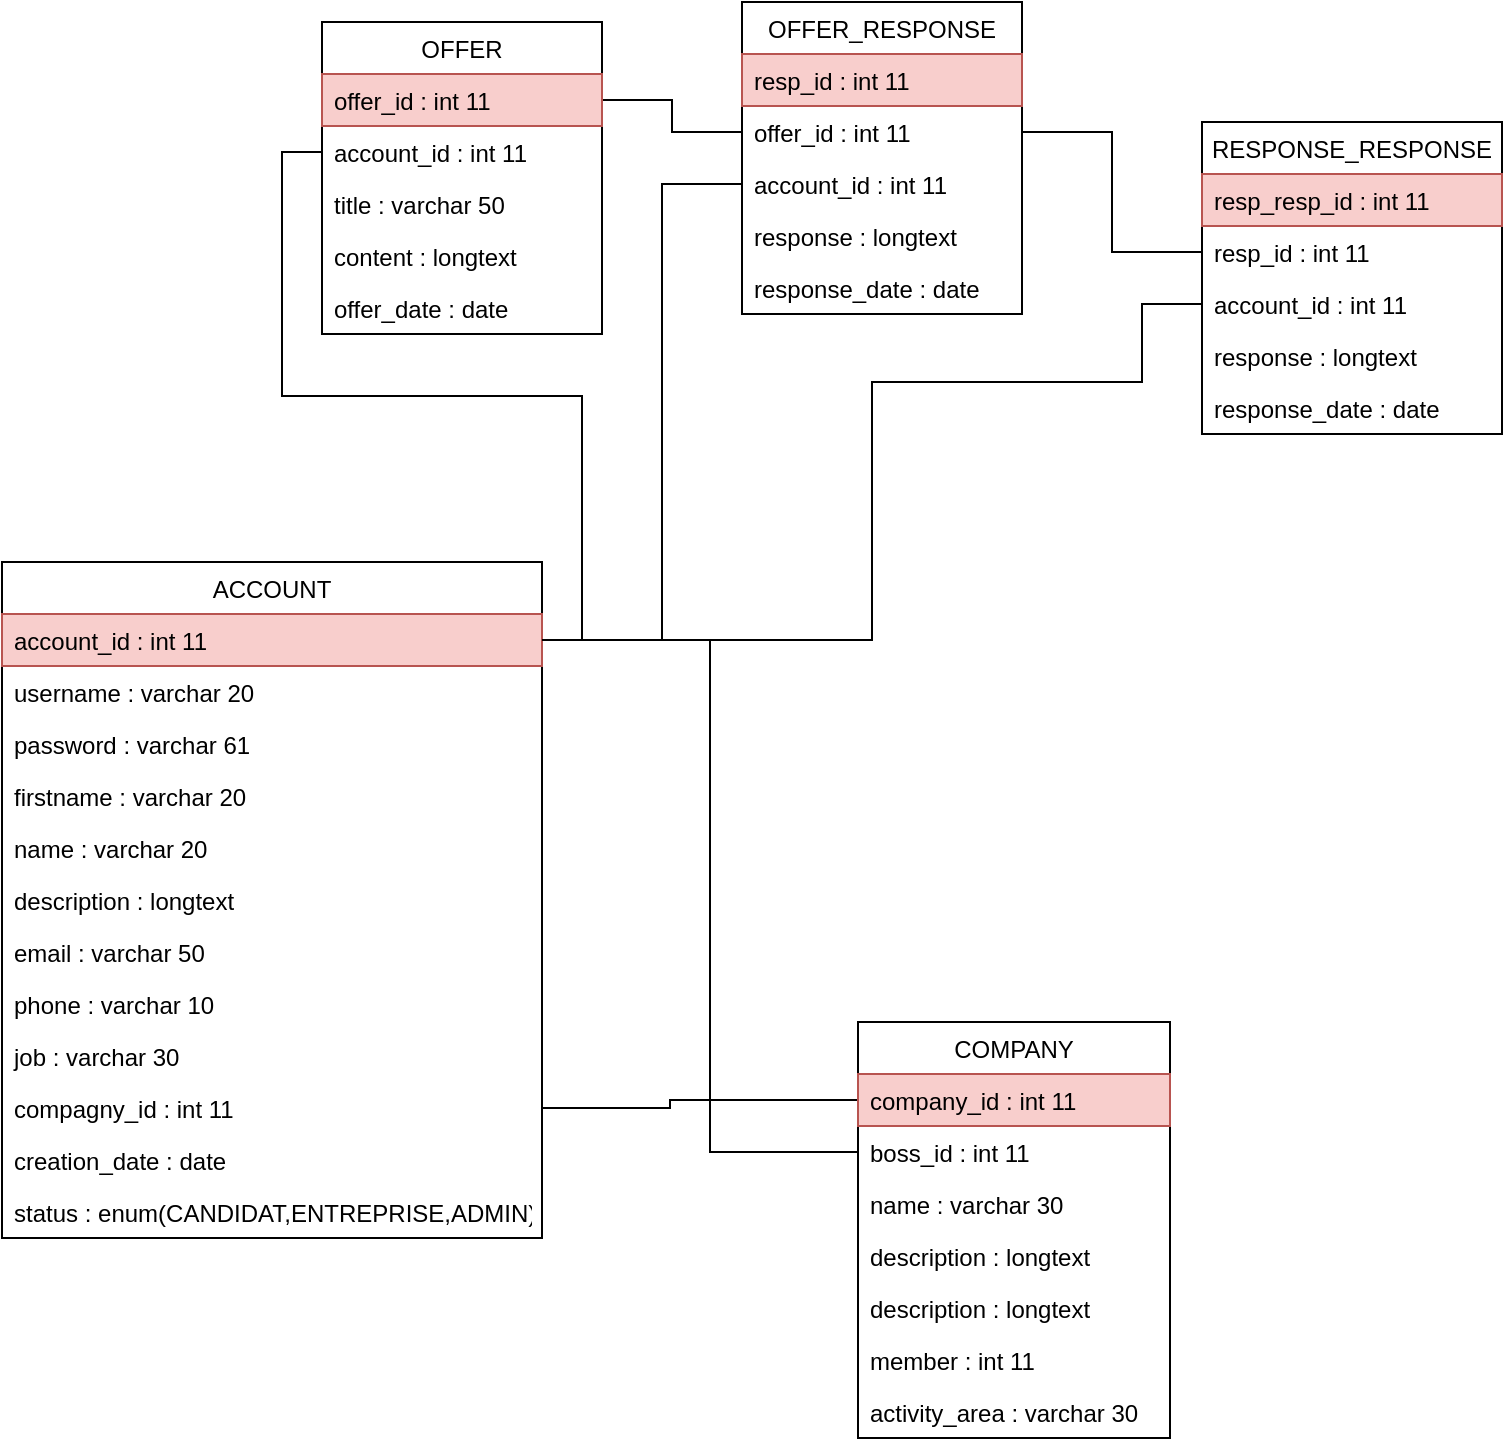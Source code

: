 <mxfile version="13.1.1"><diagram id="xUVUm0k5GqSJZIQRaMWv" name="Page-1"><mxGraphModel dx="1422" dy="763" grid="1" gridSize="10" guides="1" tooltips="1" connect="1" arrows="1" fold="1" page="1" pageScale="1" pageWidth="827" pageHeight="1169" math="0" shadow="0"><root><mxCell id="0"/><mxCell id="1" parent="0"/><mxCell id="6lOLYRZjTFuqKmVmjA4o-1" style="edgeStyle=orthogonalEdgeStyle;rounded=0;orthogonalLoop=1;jettySize=auto;html=1;exitX=1;exitY=0.5;exitDx=0;exitDy=0;entryX=0;entryY=0.5;entryDx=0;entryDy=0;endArrow=none;endFill=0;" edge="1" parent="1" source="6lOLYRZjTFuqKmVmjA4o-3" target="6lOLYRZjTFuqKmVmjA4o-17"><mxGeometry relative="1" as="geometry"/></mxCell><mxCell id="6lOLYRZjTFuqKmVmjA4o-27" style="edgeStyle=orthogonalEdgeStyle;rounded=0;orthogonalLoop=1;jettySize=auto;html=1;exitX=0;exitY=0.5;exitDx=0;exitDy=0;entryX=1;entryY=0.5;entryDx=0;entryDy=0;endArrow=none;endFill=0;" edge="1" parent="1" source="6lOLYRZjTFuqKmVmjA4o-23" target="6lOLYRZjTFuqKmVmjA4o-16"><mxGeometry relative="1" as="geometry"/></mxCell><mxCell id="6lOLYRZjTFuqKmVmjA4o-28" style="edgeStyle=orthogonalEdgeStyle;rounded=0;orthogonalLoop=1;jettySize=auto;html=1;exitX=0;exitY=0.5;exitDx=0;exitDy=0;entryX=1;entryY=0.5;entryDx=0;entryDy=0;endArrow=none;endFill=0;" edge="1" parent="1" source="6lOLYRZjTFuqKmVmjA4o-24" target="6lOLYRZjTFuqKmVmjA4o-3"><mxGeometry relative="1" as="geometry"><Array as="points"><mxPoint x="340" y="171"/><mxPoint x="340" y="399"/></Array></mxGeometry></mxCell><mxCell id="6lOLYRZjTFuqKmVmjA4o-37" style="edgeStyle=orthogonalEdgeStyle;rounded=0;orthogonalLoop=1;jettySize=auto;html=1;exitX=0;exitY=0.5;exitDx=0;exitDy=0;entryX=1;entryY=0.5;entryDx=0;entryDy=0;endArrow=none;endFill=0;" edge="1" parent="1" source="6lOLYRZjTFuqKmVmjA4o-31" target="6lOLYRZjTFuqKmVmjA4o-3"><mxGeometry relative="1" as="geometry"><Array as="points"><mxPoint x="364" y="655"/><mxPoint x="364" y="399"/></Array></mxGeometry></mxCell><mxCell id="6lOLYRZjTFuqKmVmjA4o-38" style="edgeStyle=orthogonalEdgeStyle;rounded=0;orthogonalLoop=1;jettySize=auto;html=1;exitX=1;exitY=0.5;exitDx=0;exitDy=0;entryX=0;entryY=0.5;entryDx=0;entryDy=0;endArrow=none;endFill=0;" edge="1" parent="1" source="6lOLYRZjTFuqKmVmjA4o-12" target="6lOLYRZjTFuqKmVmjA4o-30"><mxGeometry relative="1" as="geometry"><Array as="points"><mxPoint x="344" y="633"/><mxPoint x="344" y="629"/></Array></mxGeometry></mxCell><mxCell id="6lOLYRZjTFuqKmVmjA4o-29" value="COMPANY" style="swimlane;fontStyle=0;childLayout=stackLayout;horizontal=1;startSize=26;fillColor=none;horizontalStack=0;resizeParent=1;resizeParentMax=0;resizeLast=0;collapsible=1;marginBottom=0;" vertex="1" parent="1"><mxGeometry x="438" y="590" width="156" height="208" as="geometry"/></mxCell><mxCell id="6lOLYRZjTFuqKmVmjA4o-30" value="company_id : int 11" style="text;strokeColor=#b85450;fillColor=#f8cecc;align=left;verticalAlign=top;spacingLeft=4;spacingRight=4;overflow=hidden;rotatable=0;points=[[0,0.5],[1,0.5]];portConstraint=eastwest;" vertex="1" parent="6lOLYRZjTFuqKmVmjA4o-29"><mxGeometry y="26" width="156" height="26" as="geometry"/></mxCell><mxCell id="6lOLYRZjTFuqKmVmjA4o-31" value="boss_id : int 11" style="text;strokeColor=none;fillColor=none;align=left;verticalAlign=top;spacingLeft=4;spacingRight=4;overflow=hidden;rotatable=0;points=[[0,0.5],[1,0.5]];portConstraint=eastwest;" vertex="1" parent="6lOLYRZjTFuqKmVmjA4o-29"><mxGeometry y="52" width="156" height="26" as="geometry"/></mxCell><mxCell id="6lOLYRZjTFuqKmVmjA4o-32" value="name : varchar 30" style="text;strokeColor=none;fillColor=none;align=left;verticalAlign=top;spacingLeft=4;spacingRight=4;overflow=hidden;rotatable=0;points=[[0,0.5],[1,0.5]];portConstraint=eastwest;" vertex="1" parent="6lOLYRZjTFuqKmVmjA4o-29"><mxGeometry y="78" width="156" height="26" as="geometry"/></mxCell><mxCell id="6lOLYRZjTFuqKmVmjA4o-33" value="description : longtext" style="text;strokeColor=none;fillColor=none;align=left;verticalAlign=top;spacingLeft=4;spacingRight=4;overflow=hidden;rotatable=0;points=[[0,0.5],[1,0.5]];portConstraint=eastwest;" vertex="1" parent="6lOLYRZjTFuqKmVmjA4o-29"><mxGeometry y="104" width="156" height="26" as="geometry"/></mxCell><mxCell id="6lOLYRZjTFuqKmVmjA4o-34" value="description : longtext" style="text;strokeColor=none;fillColor=none;align=left;verticalAlign=top;spacingLeft=4;spacingRight=4;overflow=hidden;rotatable=0;points=[[0,0.5],[1,0.5]];portConstraint=eastwest;" vertex="1" parent="6lOLYRZjTFuqKmVmjA4o-29"><mxGeometry y="130" width="156" height="26" as="geometry"/></mxCell><mxCell id="6lOLYRZjTFuqKmVmjA4o-35" value="member : int 11" style="text;strokeColor=none;fillColor=none;align=left;verticalAlign=top;spacingLeft=4;spacingRight=4;overflow=hidden;rotatable=0;points=[[0,0.5],[1,0.5]];portConstraint=eastwest;" vertex="1" parent="6lOLYRZjTFuqKmVmjA4o-29"><mxGeometry y="156" width="156" height="26" as="geometry"/></mxCell><mxCell id="6lOLYRZjTFuqKmVmjA4o-36" value="activity_area : varchar 30" style="text;strokeColor=none;fillColor=none;align=left;verticalAlign=top;spacingLeft=4;spacingRight=4;overflow=hidden;rotatable=0;points=[[0,0.5],[1,0.5]];portConstraint=eastwest;" vertex="1" parent="6lOLYRZjTFuqKmVmjA4o-29"><mxGeometry y="182" width="156" height="26" as="geometry"/></mxCell><mxCell id="6lOLYRZjTFuqKmVmjA4o-2" value="ACCOUNT" style="swimlane;fontStyle=0;childLayout=stackLayout;horizontal=1;startSize=26;fillColor=none;horizontalStack=0;resizeParent=1;resizeParentMax=0;resizeLast=0;collapsible=1;marginBottom=0;" vertex="1" parent="1"><mxGeometry x="10" y="360" width="270" height="338" as="geometry"/></mxCell><mxCell id="6lOLYRZjTFuqKmVmjA4o-3" value="account_id : int 11" style="text;strokeColor=#b85450;fillColor=#f8cecc;align=left;verticalAlign=top;spacingLeft=4;spacingRight=4;overflow=hidden;rotatable=0;points=[[0,0.5],[1,0.5]];portConstraint=eastwest;" vertex="1" parent="6lOLYRZjTFuqKmVmjA4o-2"><mxGeometry y="26" width="270" height="26" as="geometry"/></mxCell><mxCell id="6lOLYRZjTFuqKmVmjA4o-4" value="username : varchar 20" style="text;strokeColor=none;fillColor=none;align=left;verticalAlign=top;spacingLeft=4;spacingRight=4;overflow=hidden;rotatable=0;points=[[0,0.5],[1,0.5]];portConstraint=eastwest;" vertex="1" parent="6lOLYRZjTFuqKmVmjA4o-2"><mxGeometry y="52" width="270" height="26" as="geometry"/></mxCell><mxCell id="6lOLYRZjTFuqKmVmjA4o-5" value="password : varchar 61" style="text;strokeColor=none;fillColor=none;align=left;verticalAlign=top;spacingLeft=4;spacingRight=4;overflow=hidden;rotatable=0;points=[[0,0.5],[1,0.5]];portConstraint=eastwest;" vertex="1" parent="6lOLYRZjTFuqKmVmjA4o-2"><mxGeometry y="78" width="270" height="26" as="geometry"/></mxCell><mxCell id="6lOLYRZjTFuqKmVmjA4o-6" value="firstname : varchar 20" style="text;strokeColor=none;fillColor=none;align=left;verticalAlign=top;spacingLeft=4;spacingRight=4;overflow=hidden;rotatable=0;points=[[0,0.5],[1,0.5]];portConstraint=eastwest;" vertex="1" parent="6lOLYRZjTFuqKmVmjA4o-2"><mxGeometry y="104" width="270" height="26" as="geometry"/></mxCell><mxCell id="6lOLYRZjTFuqKmVmjA4o-7" value="name : varchar 20" style="text;strokeColor=none;fillColor=none;align=left;verticalAlign=top;spacingLeft=4;spacingRight=4;overflow=hidden;rotatable=0;points=[[0,0.5],[1,0.5]];portConstraint=eastwest;" vertex="1" parent="6lOLYRZjTFuqKmVmjA4o-2"><mxGeometry y="130" width="270" height="26" as="geometry"/></mxCell><mxCell id="6lOLYRZjTFuqKmVmjA4o-8" value="description : longtext" style="text;strokeColor=none;fillColor=none;align=left;verticalAlign=top;spacingLeft=4;spacingRight=4;overflow=hidden;rotatable=0;points=[[0,0.5],[1,0.5]];portConstraint=eastwest;" vertex="1" parent="6lOLYRZjTFuqKmVmjA4o-2"><mxGeometry y="156" width="270" height="26" as="geometry"/></mxCell><mxCell id="6lOLYRZjTFuqKmVmjA4o-9" value="email : varchar 50" style="text;strokeColor=none;fillColor=none;align=left;verticalAlign=top;spacingLeft=4;spacingRight=4;overflow=hidden;rotatable=0;points=[[0,0.5],[1,0.5]];portConstraint=eastwest;" vertex="1" parent="6lOLYRZjTFuqKmVmjA4o-2"><mxGeometry y="182" width="270" height="26" as="geometry"/></mxCell><mxCell id="6lOLYRZjTFuqKmVmjA4o-10" value="phone : varchar 10" style="text;strokeColor=none;fillColor=none;align=left;verticalAlign=top;spacingLeft=4;spacingRight=4;overflow=hidden;rotatable=0;points=[[0,0.5],[1,0.5]];portConstraint=eastwest;" vertex="1" parent="6lOLYRZjTFuqKmVmjA4o-2"><mxGeometry y="208" width="270" height="26" as="geometry"/></mxCell><mxCell id="6lOLYRZjTFuqKmVmjA4o-11" value="job : varchar 30" style="text;strokeColor=none;fillColor=none;align=left;verticalAlign=top;spacingLeft=4;spacingRight=4;overflow=hidden;rotatable=0;points=[[0,0.5],[1,0.5]];portConstraint=eastwest;" vertex="1" parent="6lOLYRZjTFuqKmVmjA4o-2"><mxGeometry y="234" width="270" height="26" as="geometry"/></mxCell><mxCell id="6lOLYRZjTFuqKmVmjA4o-12" value="compagny_id : int 11" style="text;strokeColor=none;fillColor=none;align=left;verticalAlign=top;spacingLeft=4;spacingRight=4;overflow=hidden;rotatable=0;points=[[0,0.5],[1,0.5]];portConstraint=eastwest;" vertex="1" parent="6lOLYRZjTFuqKmVmjA4o-2"><mxGeometry y="260" width="270" height="26" as="geometry"/></mxCell><mxCell id="6lOLYRZjTFuqKmVmjA4o-13" value="creation_date : date" style="text;strokeColor=none;fillColor=none;align=left;verticalAlign=top;spacingLeft=4;spacingRight=4;overflow=hidden;rotatable=0;points=[[0,0.5],[1,0.5]];portConstraint=eastwest;" vertex="1" parent="6lOLYRZjTFuqKmVmjA4o-2"><mxGeometry y="286" width="270" height="26" as="geometry"/></mxCell><mxCell id="6lOLYRZjTFuqKmVmjA4o-14" value="status : enum(CANDIDAT,ENTREPRISE,ADMIN)" style="text;strokeColor=none;fillColor=none;align=left;verticalAlign=top;spacingLeft=4;spacingRight=4;overflow=hidden;rotatable=0;points=[[0,0.5],[1,0.5]];portConstraint=eastwest;" vertex="1" parent="6lOLYRZjTFuqKmVmjA4o-2"><mxGeometry y="312" width="270" height="26" as="geometry"/></mxCell><mxCell id="6lOLYRZjTFuqKmVmjA4o-15" value="OFFER" style="swimlane;fontStyle=0;childLayout=stackLayout;horizontal=1;startSize=26;fillColor=none;horizontalStack=0;resizeParent=1;resizeParentMax=0;resizeLast=0;collapsible=1;marginBottom=0;" vertex="1" parent="1"><mxGeometry x="170" y="90" width="140" height="156" as="geometry"/></mxCell><mxCell id="6lOLYRZjTFuqKmVmjA4o-16" value="offer_id : int 11" style="text;strokeColor=#b85450;fillColor=#f8cecc;align=left;verticalAlign=top;spacingLeft=4;spacingRight=4;overflow=hidden;rotatable=0;points=[[0,0.5],[1,0.5]];portConstraint=eastwest;" vertex="1" parent="6lOLYRZjTFuqKmVmjA4o-15"><mxGeometry y="26" width="140" height="26" as="geometry"/></mxCell><mxCell id="6lOLYRZjTFuqKmVmjA4o-17" value="account_id : int 11" style="text;strokeColor=none;fillColor=none;align=left;verticalAlign=top;spacingLeft=4;spacingRight=4;overflow=hidden;rotatable=0;points=[[0,0.5],[1,0.5]];portConstraint=eastwest;" vertex="1" parent="6lOLYRZjTFuqKmVmjA4o-15"><mxGeometry y="52" width="140" height="26" as="geometry"/></mxCell><mxCell id="6lOLYRZjTFuqKmVmjA4o-18" value="title : varchar 50" style="text;strokeColor=none;fillColor=none;align=left;verticalAlign=top;spacingLeft=4;spacingRight=4;overflow=hidden;rotatable=0;points=[[0,0.5],[1,0.5]];portConstraint=eastwest;" vertex="1" parent="6lOLYRZjTFuqKmVmjA4o-15"><mxGeometry y="78" width="140" height="26" as="geometry"/></mxCell><mxCell id="6lOLYRZjTFuqKmVmjA4o-19" value="content : longtext" style="text;strokeColor=none;fillColor=none;align=left;verticalAlign=top;spacingLeft=4;spacingRight=4;overflow=hidden;rotatable=0;points=[[0,0.5],[1,0.5]];portConstraint=eastwest;" vertex="1" parent="6lOLYRZjTFuqKmVmjA4o-15"><mxGeometry y="104" width="140" height="26" as="geometry"/></mxCell><mxCell id="6lOLYRZjTFuqKmVmjA4o-20" value="offer_date : date" style="text;strokeColor=none;fillColor=none;align=left;verticalAlign=top;spacingLeft=4;spacingRight=4;overflow=hidden;rotatable=0;points=[[0,0.5],[1,0.5]];portConstraint=eastwest;" vertex="1" parent="6lOLYRZjTFuqKmVmjA4o-15"><mxGeometry y="130" width="140" height="26" as="geometry"/></mxCell><mxCell id="6lOLYRZjTFuqKmVmjA4o-21" value="OFFER_RESPONSE" style="swimlane;fontStyle=0;childLayout=stackLayout;horizontal=1;startSize=26;fillColor=none;horizontalStack=0;resizeParent=1;resizeParentMax=0;resizeLast=0;collapsible=1;marginBottom=0;" vertex="1" parent="1"><mxGeometry x="380" y="80" width="140" height="156" as="geometry"/></mxCell><mxCell id="6lOLYRZjTFuqKmVmjA4o-22" value="resp_id : int 11" style="text;strokeColor=#b85450;fillColor=#f8cecc;align=left;verticalAlign=top;spacingLeft=4;spacingRight=4;overflow=hidden;rotatable=0;points=[[0,0.5],[1,0.5]];portConstraint=eastwest;" vertex="1" parent="6lOLYRZjTFuqKmVmjA4o-21"><mxGeometry y="26" width="140" height="26" as="geometry"/></mxCell><mxCell id="6lOLYRZjTFuqKmVmjA4o-23" value="offer_id : int 11" style="text;strokeColor=none;fillColor=none;align=left;verticalAlign=top;spacingLeft=4;spacingRight=4;overflow=hidden;rotatable=0;points=[[0,0.5],[1,0.5]];portConstraint=eastwest;" vertex="1" parent="6lOLYRZjTFuqKmVmjA4o-21"><mxGeometry y="52" width="140" height="26" as="geometry"/></mxCell><mxCell id="6lOLYRZjTFuqKmVmjA4o-24" value="account_id : int 11" style="text;strokeColor=none;fillColor=none;align=left;verticalAlign=top;spacingLeft=4;spacingRight=4;overflow=hidden;rotatable=0;points=[[0,0.5],[1,0.5]];portConstraint=eastwest;" vertex="1" parent="6lOLYRZjTFuqKmVmjA4o-21"><mxGeometry y="78" width="140" height="26" as="geometry"/></mxCell><mxCell id="6lOLYRZjTFuqKmVmjA4o-25" value="response : longtext" style="text;strokeColor=none;fillColor=none;align=left;verticalAlign=top;spacingLeft=4;spacingRight=4;overflow=hidden;rotatable=0;points=[[0,0.5],[1,0.5]];portConstraint=eastwest;" vertex="1" parent="6lOLYRZjTFuqKmVmjA4o-21"><mxGeometry y="104" width="140" height="26" as="geometry"/></mxCell><mxCell id="6lOLYRZjTFuqKmVmjA4o-26" value="response_date : date" style="text;strokeColor=none;fillColor=none;align=left;verticalAlign=top;spacingLeft=4;spacingRight=4;overflow=hidden;rotatable=0;points=[[0,0.5],[1,0.5]];portConstraint=eastwest;" vertex="1" parent="6lOLYRZjTFuqKmVmjA4o-21"><mxGeometry y="130" width="140" height="26" as="geometry"/></mxCell><mxCell id="6lOLYRZjTFuqKmVmjA4o-39" value="RESPONSE_RESPONSE" style="swimlane;fontStyle=0;childLayout=stackLayout;horizontal=1;startSize=26;fillColor=none;horizontalStack=0;resizeParent=1;resizeParentMax=0;resizeLast=0;collapsible=1;marginBottom=0;" vertex="1" parent="1"><mxGeometry x="610" y="140" width="150" height="156" as="geometry"/></mxCell><mxCell id="6lOLYRZjTFuqKmVmjA4o-40" value="resp_resp_id : int 11" style="text;strokeColor=#b85450;fillColor=#f8cecc;align=left;verticalAlign=top;spacingLeft=4;spacingRight=4;overflow=hidden;rotatable=0;points=[[0,0.5],[1,0.5]];portConstraint=eastwest;" vertex="1" parent="6lOLYRZjTFuqKmVmjA4o-39"><mxGeometry y="26" width="150" height="26" as="geometry"/></mxCell><mxCell id="6lOLYRZjTFuqKmVmjA4o-41" value="resp_id : int 11" style="text;strokeColor=none;fillColor=none;align=left;verticalAlign=top;spacingLeft=4;spacingRight=4;overflow=hidden;rotatable=0;points=[[0,0.5],[1,0.5]];portConstraint=eastwest;" vertex="1" parent="6lOLYRZjTFuqKmVmjA4o-39"><mxGeometry y="52" width="150" height="26" as="geometry"/></mxCell><mxCell id="6lOLYRZjTFuqKmVmjA4o-42" value="account_id : int 11" style="text;strokeColor=none;fillColor=none;align=left;verticalAlign=top;spacingLeft=4;spacingRight=4;overflow=hidden;rotatable=0;points=[[0,0.5],[1,0.5]];portConstraint=eastwest;" vertex="1" parent="6lOLYRZjTFuqKmVmjA4o-39"><mxGeometry y="78" width="150" height="26" as="geometry"/></mxCell><mxCell id="6lOLYRZjTFuqKmVmjA4o-43" value="response : longtext" style="text;strokeColor=none;fillColor=none;align=left;verticalAlign=top;spacingLeft=4;spacingRight=4;overflow=hidden;rotatable=0;points=[[0,0.5],[1,0.5]];portConstraint=eastwest;" vertex="1" parent="6lOLYRZjTFuqKmVmjA4o-39"><mxGeometry y="104" width="150" height="26" as="geometry"/></mxCell><mxCell id="6lOLYRZjTFuqKmVmjA4o-44" value="response_date : date" style="text;strokeColor=none;fillColor=none;align=left;verticalAlign=top;spacingLeft=4;spacingRight=4;overflow=hidden;rotatable=0;points=[[0,0.5],[1,0.5]];portConstraint=eastwest;" vertex="1" parent="6lOLYRZjTFuqKmVmjA4o-39"><mxGeometry y="130" width="150" height="26" as="geometry"/></mxCell><mxCell id="6lOLYRZjTFuqKmVmjA4o-45" style="edgeStyle=orthogonalEdgeStyle;rounded=0;orthogonalLoop=1;jettySize=auto;html=1;exitX=1;exitY=0.5;exitDx=0;exitDy=0;entryX=0;entryY=0.5;entryDx=0;entryDy=0;endArrow=none;endFill=0;" edge="1" parent="1" source="6lOLYRZjTFuqKmVmjA4o-23" target="6lOLYRZjTFuqKmVmjA4o-41"><mxGeometry relative="1" as="geometry"/></mxCell><mxCell id="6lOLYRZjTFuqKmVmjA4o-46" style="edgeStyle=orthogonalEdgeStyle;rounded=0;orthogonalLoop=1;jettySize=auto;html=1;exitX=0;exitY=0.5;exitDx=0;exitDy=0;entryX=1;entryY=0.5;entryDx=0;entryDy=0;endArrow=none;endFill=0;" edge="1" parent="1" source="6lOLYRZjTFuqKmVmjA4o-42" target="6lOLYRZjTFuqKmVmjA4o-3"><mxGeometry relative="1" as="geometry"><Array as="points"><mxPoint x="580" y="231"/><mxPoint x="580" y="270"/><mxPoint x="445" y="270"/><mxPoint x="445" y="399"/></Array></mxGeometry></mxCell></root></mxGraphModel></diagram></mxfile>